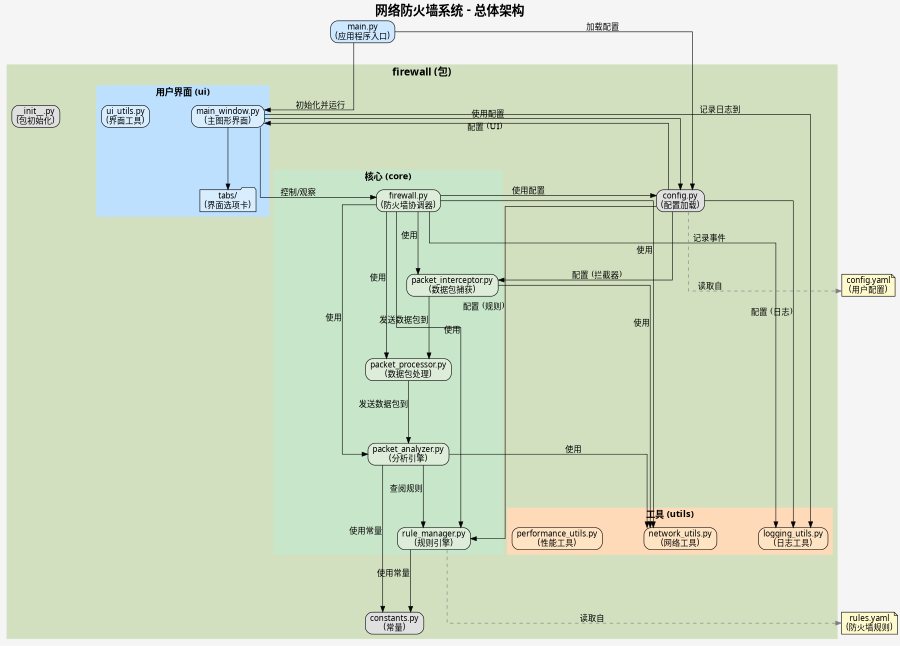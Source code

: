 digraph NetworkFirewallArchitecture {
    rankdir=TB; // 从上到下布局
    splines=ortho; // 使用正交线以获得更清晰的外观
    nodesep=1.0; // 增加节点间距
    ranksep=1.5; // 增加层级间距
    fontsize=14; // 全局字体大小
    fontname="Microsoft YaHei"; // 设置全局默认字体为雅黑
    bgcolor="#F5F5F5"; // 为整个图表设置浅灰色背景
    size="6,10"; // 建议宽度约为20厘米，高度自适应

    // --- 主应用程序和配置 ---
    node [shape=box, style="rounded,filled", fontname="Microsoft YaHei", fontsize=14]; // 节点默认字体大小
    "main.py" [label="main.py\n(应用程序入口)", fillcolor="#CDE8FF"]; // 淡蓝色入口点
    "config.yaml" [label="config.yaml\n(用户配置)", shape=note, fillcolor="#FFFACD"];
    "rules.yaml" [label="rules.yaml\n(防火墙规则)", shape=note, fillcolor="#FFFACD"];

    // --- 防火墙包 ---
    subgraph cluster_firewall_package {
        label="firewall (包)";
        style="filled";
        color="#D2E0BF"; // 淡雅的橄榄绿
        fontname="Microsoft YaHei Bold"; // 集群标签也使用雅黑
        fontsize=18; // 主集群标签字体大小

        node [shape=box, style="rounded,filled", fontname="Microsoft YaHei", fontsize=14]; // 集群内节点默认字体大小

        // --- UI 子包 ---
        subgraph cluster_ui {
            label="用户界面 (ui)";
            style="filled";
            color="#BDE0FE"; // 淡天蓝色
            fontname="Microsoft YaHei Bold";
            fontsize=16; // 子集群标签字体大小

            "firewall.ui.main_window" [label="main_window.py\n(主图形界面)", fillcolor="#D8EEFE"];
            "firewall.ui.tabs" [label="tabs/\n(界面选项卡)", shape=folder, fillcolor="#D8EEFE"];
            "firewall.ui.ui_utils" [label="ui_utils.py\n(界面工具)", fillcolor="#D8EEFE"];

             "firewall.ui.main_window" -> "firewall.ui.tabs";
        }

        // --- Core 子包 ---
        subgraph cluster_core {
            label="核心 (core)";
            style="filled";
            color="#C8E6C9"; // 淡薄荷绿
            fontname="Microsoft YaHei Bold";
            fontsize=16; // 子集群标签字体大小

            "firewall.core.firewall" [label="firewall.py\n(防火墙协调器)", fillcolor="#DDEDDA"];
            "firewall.core.packet_interceptor" [label="packet_interceptor.py\n(数据包捕获)", fillcolor="#DDEDDA"];
            "firewall.core.packet_analyzer" [label="packet_analyzer.py\n(分析引擎)", fillcolor="#DDEDDA"];
            "firewall.core.rule_manager" [label="rule_manager.py\n(规则引擎)", fillcolor="#DDEDDA"];
            "firewall.core.packet_processor" [label="packet_processor.py\n(数据包处理)", fillcolor="#DDEDDA"];
        }

        // --- Utils 子包 ---
        subgraph cluster_utils {
            label="工具 (utils)";
            style="filled";
            color="#FFDAB9"; // 桃色
            fontname="Microsoft YaHei Bold";
            fontsize=16; // 子集群标签字体大小

            "firewall.utils.logging_utils" [label="logging_utils.py\n(日志工具)", fillcolor="#FFE4C4"];
            "firewall.utils.network_utils" [label="network_utils.py\n(网络工具)", fillcolor="#FFE4C4"];
            "firewall.utils.performance_utils" [label="performance_utils.py\n(性能工具)", fillcolor="#FFE4C4"];
        }

        // --- firewall 包内的顶层文件 ---
        "firewall.config" [label="config.py\n(配置加载)", fillcolor="#E0E0E0"]; // 浅灰色
        "firewall.constants" [label="constants.py\n(常量)", fillcolor="#E0E0E0"]; // 浅灰色
        "firewall.__init__" [label="__init__.py\n(包初始化)", fillcolor="#E0E0E0"]; // 浅灰色


        // --- firewall 包内的关系 ---
        "firewall.ui.main_window" -> "firewall.core.firewall" [xlabel="控制/观察"];
        "firewall.ui.main_window" -> "firewall.config" [xlabel="使用配置"];
        "firewall.ui.main_window" -> "firewall.utils.logging_utils" [xlabel="记录日志到"];


        "firewall.core.firewall" -> "firewall.core.packet_interceptor" [xlabel="使用"];
        "firewall.core.firewall" -> "firewall.core.packet_analyzer" [xlabel="使用"];
        "firewall.core.firewall" -> "firewall.core.rule_manager" [xlabel="使用"];
        "firewall.core.firewall" -> "firewall.core.packet_processor" [xlabel="使用"];
        "firewall.core.firewall" -> "firewall.config" [xlabel="使用配置"];
        "firewall.core.firewall" -> "firewall.utils.logging_utils" [xlabel="记录事件"];

        "firewall.core.packet_interceptor" -> "firewall.core.packet_processor" [xlabel="发送数据包到"];
        "firewall.core.packet_processor" -> "firewall.core.packet_analyzer" [xlabel="发送数据包到"];
        "firewall.core.packet_analyzer" -> "firewall.core.rule_manager" [xlabel="查阅规则"];
        "firewall.core.packet_analyzer" -> "firewall.constants" [xlabel="使用常量"];
        "firewall.core.rule_manager" -> "firewall.constants" [xlabel="使用常量"];


        // 核心组件使用工具
        "firewall.core.firewall" -> "firewall.utils.network_utils" [xlabel="使用"];
        "firewall.core.packet_interceptor" -> "firewall.utils.network_utils" [xlabel="使用"];
        "firewall.core.packet_analyzer" -> "firewall.utils.network_utils" [xlabel="使用"];

        // 配置被多处使用
        "firewall.config" -> "firewall.utils.logging_utils" [xlabel="配置 (日志)"];
        "firewall.config" -> "firewall.core.packet_interceptor" [xlabel="配置 (拦截器)"];
        "firewall.config" -> "firewall.core.rule_manager" [xlabel="配置 (规则)"];
        "firewall.config" -> "firewall.ui.main_window" [xlabel="配置 (UI)"];

    }

    // --- 外部依赖与入口点 ---
    "main.py" -> "firewall.ui.main_window" [xlabel="初始化并运行"];
    "main.py" -> "firewall.config" [xlabel="加载配置"];

    "firewall.config" -> "config.yaml" [xlabel="读取自", style=dashed, color="#808080"]; // 灰色虚线
    "firewall.core.rule_manager" -> "rules.yaml" [xlabel="读取自", style=dashed, color="#808080"]; // 灰色虚线

    edge [fontname="Microsoft YaHei", fontsize=14, color="#606060"]; // 边标签字体大小

    label="网络防火墙系统 - 总体架构";
    labelloc="t";
    fontsize=22; // 图表总标题字体大小
    fontname="Microsoft YaHei Bold"; // 图表总标题字体
} 